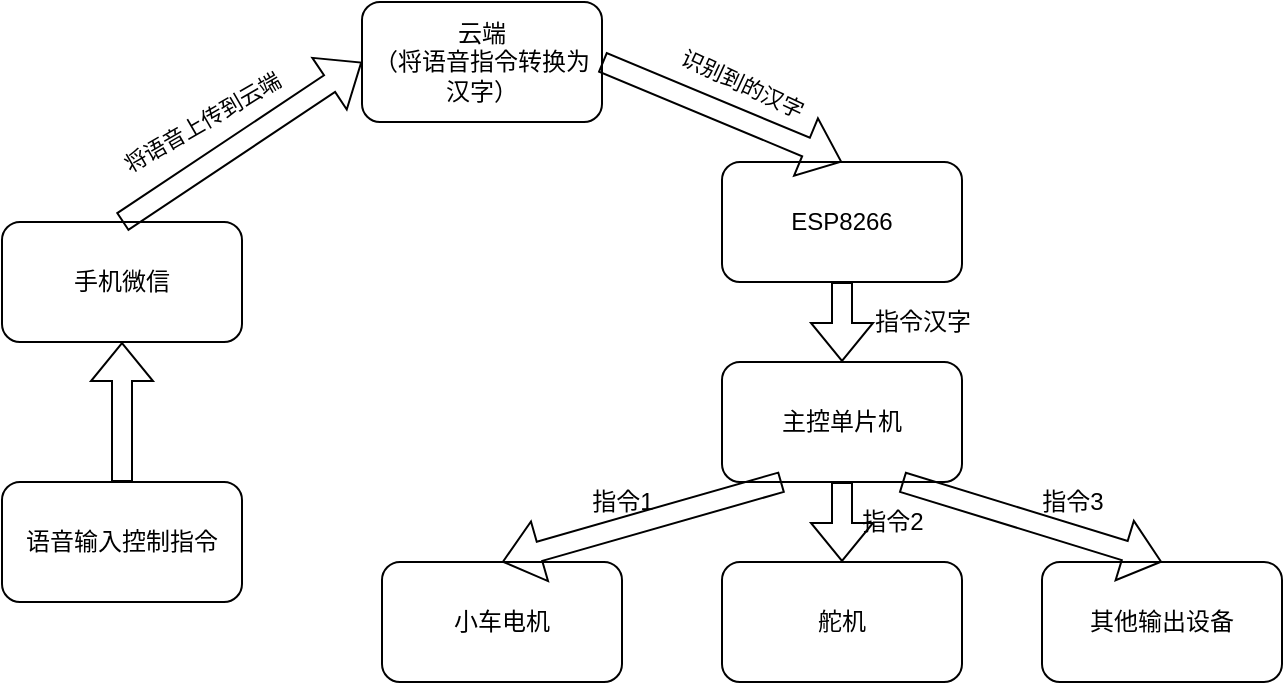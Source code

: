 <mxfile version="16.5.1" type="device"><diagram id="3zCySihdiG6lIrrpcFXF" name="第 1 页"><mxGraphModel dx="1038" dy="649" grid="1" gridSize="10" guides="1" tooltips="1" connect="1" arrows="1" fold="1" page="1" pageScale="1" pageWidth="827" pageHeight="1169" math="0" shadow="0"><root><mxCell id="0"/><mxCell id="1" parent="0"/><mxCell id="dujB2_sua_pS8AGp-dwA-1" value="手机微信" style="rounded=1;whiteSpace=wrap;html=1;" parent="1" vertex="1"><mxGeometry x="60" y="130" width="120" height="60" as="geometry"/></mxCell><mxCell id="dujB2_sua_pS8AGp-dwA-2" value="云端&lt;br&gt;（将语音指令转换为汉字）" style="rounded=1;whiteSpace=wrap;html=1;" parent="1" vertex="1"><mxGeometry x="240" y="20" width="120" height="60" as="geometry"/></mxCell><mxCell id="sx_Qoa9umcCKB9sd6tI--1" value="ESP8266" style="rounded=1;whiteSpace=wrap;html=1;" parent="1" vertex="1"><mxGeometry x="420" y="100" width="120" height="60" as="geometry"/></mxCell><mxCell id="sx_Qoa9umcCKB9sd6tI--2" value="主控单片机" style="rounded=1;whiteSpace=wrap;html=1;" parent="1" vertex="1"><mxGeometry x="420" y="200" width="120" height="60" as="geometry"/></mxCell><mxCell id="eYJjqcPwuC4qgT13OoUt-1" value="小车电机" style="rounded=1;whiteSpace=wrap;html=1;" parent="1" vertex="1"><mxGeometry x="250" y="300" width="120" height="60" as="geometry"/></mxCell><mxCell id="eYJjqcPwuC4qgT13OoUt-2" value="舵机" style="rounded=1;whiteSpace=wrap;html=1;" parent="1" vertex="1"><mxGeometry x="420" y="300" width="120" height="60" as="geometry"/></mxCell><mxCell id="eYJjqcPwuC4qgT13OoUt-3" value="其他输出设备" style="rounded=1;whiteSpace=wrap;html=1;" parent="1" vertex="1"><mxGeometry x="580" y="300" width="120" height="60" as="geometry"/></mxCell><mxCell id="eYJjqcPwuC4qgT13OoUt-4" value="语音输入控制指令" style="rounded=1;whiteSpace=wrap;html=1;" parent="1" vertex="1"><mxGeometry x="60" y="260" width="120" height="60" as="geometry"/></mxCell><mxCell id="eYJjqcPwuC4qgT13OoUt-5" value="" style="shape=flexArrow;endArrow=classic;html=1;rounded=0;entryX=0.5;entryY=1;entryDx=0;entryDy=0;" parent="1" target="dujB2_sua_pS8AGp-dwA-1" edge="1"><mxGeometry width="50" height="50" relative="1" as="geometry"><mxPoint x="120" y="260" as="sourcePoint"/><mxPoint x="170" y="210" as="targetPoint"/></mxGeometry></mxCell><mxCell id="eYJjqcPwuC4qgT13OoUt-7" value="" style="shape=flexArrow;endArrow=classic;html=1;rounded=0;entryX=0;entryY=0.5;entryDx=0;entryDy=0;exitX=0.5;exitY=0;exitDx=0;exitDy=0;" parent="1" source="dujB2_sua_pS8AGp-dwA-1" target="dujB2_sua_pS8AGp-dwA-2" edge="1"><mxGeometry width="50" height="50" relative="1" as="geometry"><mxPoint x="130" y="270" as="sourcePoint"/><mxPoint x="130" y="200" as="targetPoint"/><Array as="points"/></mxGeometry></mxCell><mxCell id="eYJjqcPwuC4qgT13OoUt-9" value="将语音上传到云端" style="edgeLabel;html=1;align=center;verticalAlign=middle;resizable=0;points=[];rotation=-30;" parent="eYJjqcPwuC4qgT13OoUt-7" vertex="1" connectable="0"><mxGeometry x="0.173" y="-5" relative="1" as="geometry"><mxPoint x="-33" y="-7" as="offset"/></mxGeometry></mxCell><mxCell id="eYJjqcPwuC4qgT13OoUt-8" value="" style="shape=flexArrow;endArrow=classic;html=1;rounded=0;entryX=0.5;entryY=0;entryDx=0;entryDy=0;exitX=1;exitY=0.5;exitDx=0;exitDy=0;" parent="1" source="dujB2_sua_pS8AGp-dwA-2" target="sx_Qoa9umcCKB9sd6tI--1" edge="1"><mxGeometry width="50" height="50" relative="1" as="geometry"><mxPoint x="130" y="140" as="sourcePoint"/><mxPoint x="250" y="60" as="targetPoint"/><Array as="points"/></mxGeometry></mxCell><mxCell id="eYJjqcPwuC4qgT13OoUt-11" value="识别到的汉字" style="edgeLabel;html=1;align=center;verticalAlign=middle;resizable=0;points=[];rotation=25;" parent="eYJjqcPwuC4qgT13OoUt-8" vertex="1" connectable="0"><mxGeometry x="-0.199" y="6" relative="1" as="geometry"><mxPoint x="20" y="-4" as="offset"/></mxGeometry></mxCell><mxCell id="eYJjqcPwuC4qgT13OoUt-12" value="" style="shape=flexArrow;endArrow=classic;html=1;rounded=0;entryX=0.5;entryY=0;entryDx=0;entryDy=0;exitX=0.5;exitY=1;exitDx=0;exitDy=0;" parent="1" source="sx_Qoa9umcCKB9sd6tI--1" target="sx_Qoa9umcCKB9sd6tI--2" edge="1"><mxGeometry width="50" height="50" relative="1" as="geometry"><mxPoint x="370" y="40" as="sourcePoint"/><mxPoint x="490" y="110" as="targetPoint"/><Array as="points"/></mxGeometry></mxCell><mxCell id="eYJjqcPwuC4qgT13OoUt-14" value="指令汉字" style="text;html=1;align=center;verticalAlign=middle;resizable=0;points=[];autosize=1;strokeColor=none;fillColor=none;" parent="1" vertex="1"><mxGeometry x="490" y="170" width="60" height="20" as="geometry"/></mxCell><mxCell id="eYJjqcPwuC4qgT13OoUt-16" value="" style="shape=flexArrow;endArrow=classic;html=1;rounded=0;entryX=0.5;entryY=0;entryDx=0;entryDy=0;exitX=0.25;exitY=1;exitDx=0;exitDy=0;" parent="1" source="sx_Qoa9umcCKB9sd6tI--2" target="eYJjqcPwuC4qgT13OoUt-1" edge="1"><mxGeometry width="50" height="50" relative="1" as="geometry"><mxPoint x="490" y="160" as="sourcePoint"/><mxPoint x="490" y="210" as="targetPoint"/><Array as="points"/></mxGeometry></mxCell><mxCell id="eYJjqcPwuC4qgT13OoUt-17" value="指令1" style="text;html=1;align=center;verticalAlign=middle;resizable=0;points=[];autosize=1;strokeColor=none;fillColor=none;" parent="1" vertex="1"><mxGeometry x="345" y="260" width="50" height="20" as="geometry"/></mxCell><mxCell id="eYJjqcPwuC4qgT13OoUt-18" value="" style="shape=flexArrow;endArrow=classic;html=1;rounded=0;entryX=0.5;entryY=0;entryDx=0;entryDy=0;exitX=0.5;exitY=1;exitDx=0;exitDy=0;" parent="1" source="sx_Qoa9umcCKB9sd6tI--2" target="eYJjqcPwuC4qgT13OoUt-2" edge="1"><mxGeometry width="50" height="50" relative="1" as="geometry"><mxPoint x="490" y="160" as="sourcePoint"/><mxPoint x="490" y="210" as="targetPoint"/><Array as="points"/></mxGeometry></mxCell><mxCell id="eYJjqcPwuC4qgT13OoUt-19" value="指令2" style="text;html=1;align=center;verticalAlign=middle;resizable=0;points=[];autosize=1;strokeColor=none;fillColor=none;" parent="1" vertex="1"><mxGeometry x="480" y="270" width="50" height="20" as="geometry"/></mxCell><mxCell id="eYJjqcPwuC4qgT13OoUt-20" value="" style="shape=flexArrow;endArrow=classic;html=1;rounded=0;entryX=0.5;entryY=0;entryDx=0;entryDy=0;exitX=0.75;exitY=1;exitDx=0;exitDy=0;" parent="1" source="sx_Qoa9umcCKB9sd6tI--2" target="eYJjqcPwuC4qgT13OoUt-3" edge="1"><mxGeometry width="50" height="50" relative="1" as="geometry"><mxPoint x="490" y="270" as="sourcePoint"/><mxPoint x="490" y="320" as="targetPoint"/><Array as="points"/></mxGeometry></mxCell><mxCell id="eYJjqcPwuC4qgT13OoUt-21" value="指令3" style="text;html=1;align=center;verticalAlign=middle;resizable=0;points=[];autosize=1;strokeColor=none;fillColor=none;" parent="1" vertex="1"><mxGeometry x="570" y="260" width="50" height="20" as="geometry"/></mxCell></root></mxGraphModel></diagram></mxfile>